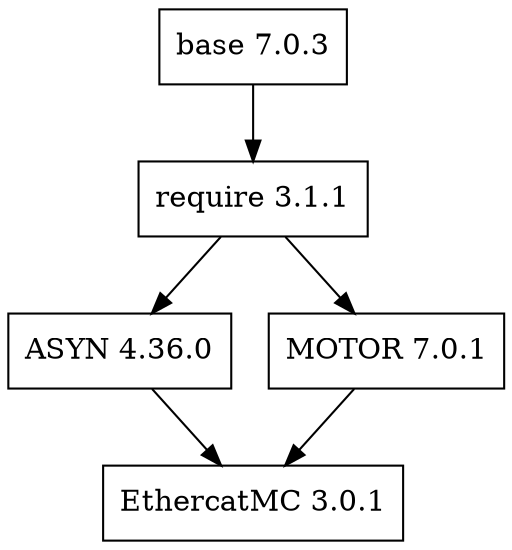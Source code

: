 digraph EthercatMC {
node [shape=record];
base [label="base 7.0.3"]
require [label="require 3.1.1"]
ASYN [label="ASYN 4.36.0"]
MOTOR [label="MOTOR 7.0.1"]
EthercatMC [label="EthercatMC 3.0.1"]
base -> require -> { ASYN,MOTOR } ->  {  EthercatMC  } 
} 

